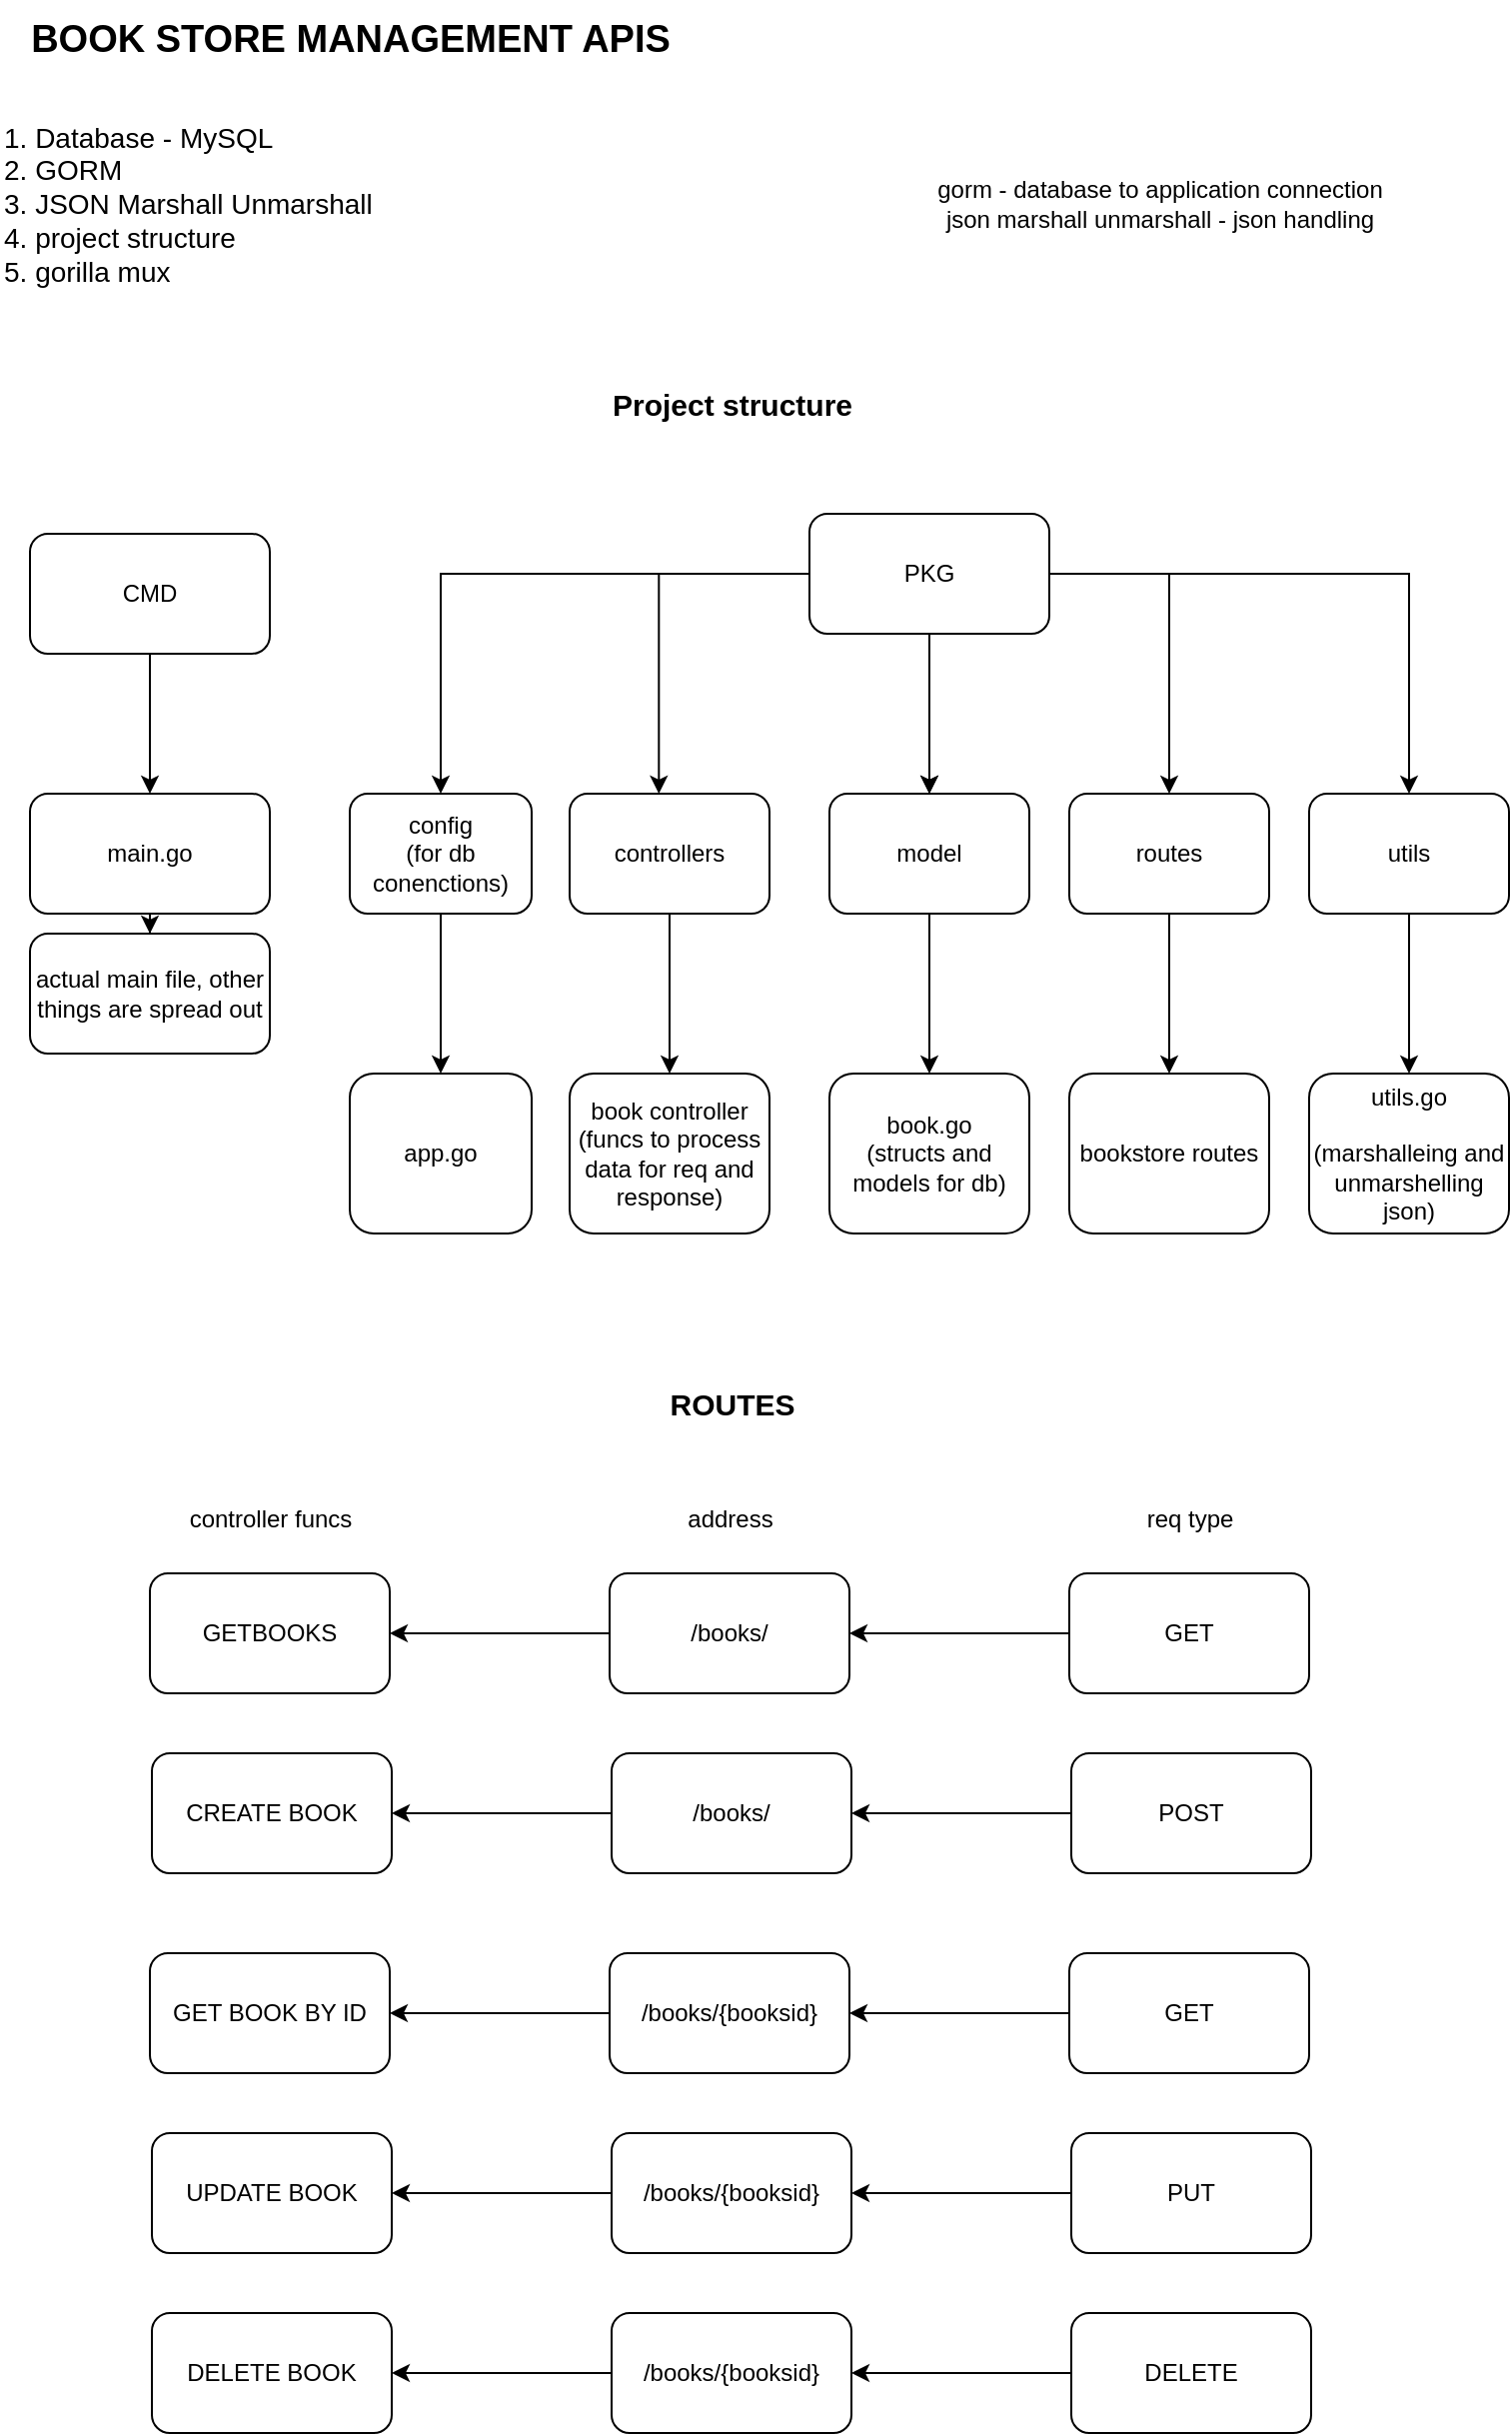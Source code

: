 <mxfile version="22.1.7" type="device">
  <diagram name="Page-1" id="EjIEJE88OJco58_nVkGU">
    <mxGraphModel dx="162" dy="534" grid="1" gridSize="10" guides="1" tooltips="1" connect="1" arrows="1" fold="1" page="1" pageScale="1" pageWidth="827" pageHeight="1169" math="0" shadow="0">
      <root>
        <mxCell id="0" />
        <mxCell id="1" parent="0" />
        <mxCell id="An5dM4AiJYA96wVUJIer-1" value="&lt;b&gt;&lt;font style=&quot;font-size: 19px;&quot;&gt;BOOK STORE MANAGEMENT APIS&lt;/font&gt;&lt;/b&gt;" style="text;html=1;align=center;verticalAlign=middle;resizable=0;points=[];autosize=1;strokeColor=none;fillColor=none;" vertex="1" parent="1">
          <mxGeometry x="880" y="73" width="340" height="40" as="geometry" />
        </mxCell>
        <mxCell id="An5dM4AiJYA96wVUJIer-3" value="&lt;font style=&quot;font-size: 14px;&quot;&gt;1. Database - MySQL&lt;br&gt;2. GORM&lt;br&gt;3. JSON Marshall Unmarshall&lt;br&gt;4. project structure&lt;br&gt;5. gorilla mux&lt;/font&gt;" style="text;html=1;align=left;verticalAlign=middle;resizable=0;points=[];autosize=1;strokeColor=none;fillColor=none;" vertex="1" parent="1">
          <mxGeometry x="875" y="125" width="210" height="100" as="geometry" />
        </mxCell>
        <mxCell id="An5dM4AiJYA96wVUJIer-4" value="&lt;b&gt;&lt;font style=&quot;font-size: 15px;&quot;&gt;Project structure&lt;/font&gt;&lt;/b&gt;" style="text;html=1;align=center;verticalAlign=middle;resizable=0;points=[];autosize=1;strokeColor=none;fillColor=none;" vertex="1" parent="1">
          <mxGeometry x="1171" y="260" width="140" height="30" as="geometry" />
        </mxCell>
        <mxCell id="An5dM4AiJYA96wVUJIer-7" value="" style="edgeStyle=orthogonalEdgeStyle;rounded=0;orthogonalLoop=1;jettySize=auto;html=1;" edge="1" parent="1" source="An5dM4AiJYA96wVUJIer-5" target="An5dM4AiJYA96wVUJIer-6">
          <mxGeometry relative="1" as="geometry" />
        </mxCell>
        <mxCell id="An5dM4AiJYA96wVUJIer-5" value="CMD" style="rounded=1;whiteSpace=wrap;html=1;" vertex="1" parent="1">
          <mxGeometry x="890" y="340" width="120" height="60" as="geometry" />
        </mxCell>
        <mxCell id="An5dM4AiJYA96wVUJIer-69" value="" style="edgeStyle=orthogonalEdgeStyle;rounded=0;orthogonalLoop=1;jettySize=auto;html=1;" edge="1" parent="1" source="An5dM4AiJYA96wVUJIer-6" target="An5dM4AiJYA96wVUJIer-68">
          <mxGeometry relative="1" as="geometry" />
        </mxCell>
        <mxCell id="An5dM4AiJYA96wVUJIer-6" value="main.go" style="rounded=1;whiteSpace=wrap;html=1;" vertex="1" parent="1">
          <mxGeometry x="890" y="470" width="120" height="60" as="geometry" />
        </mxCell>
        <mxCell id="An5dM4AiJYA96wVUJIer-10" value="" style="edgeStyle=orthogonalEdgeStyle;rounded=0;orthogonalLoop=1;jettySize=auto;html=1;" edge="1" parent="1" source="An5dM4AiJYA96wVUJIer-8" target="An5dM4AiJYA96wVUJIer-9">
          <mxGeometry relative="1" as="geometry" />
        </mxCell>
        <mxCell id="An5dM4AiJYA96wVUJIer-11" value="" style="edgeStyle=orthogonalEdgeStyle;rounded=0;orthogonalLoop=1;jettySize=auto;html=1;" edge="1" parent="1" source="An5dM4AiJYA96wVUJIer-8" target="An5dM4AiJYA96wVUJIer-9">
          <mxGeometry relative="1" as="geometry">
            <Array as="points">
              <mxPoint x="1340" y="470" />
            </Array>
          </mxGeometry>
        </mxCell>
        <mxCell id="An5dM4AiJYA96wVUJIer-23" style="edgeStyle=orthogonalEdgeStyle;rounded=0;orthogonalLoop=1;jettySize=auto;html=1;entryX=0.5;entryY=0;entryDx=0;entryDy=0;" edge="1" parent="1" source="An5dM4AiJYA96wVUJIer-8" target="An5dM4AiJYA96wVUJIer-13">
          <mxGeometry relative="1" as="geometry" />
        </mxCell>
        <mxCell id="An5dM4AiJYA96wVUJIer-24" style="edgeStyle=orthogonalEdgeStyle;rounded=0;orthogonalLoop=1;jettySize=auto;html=1;entryX=0.5;entryY=0;entryDx=0;entryDy=0;" edge="1" parent="1" source="An5dM4AiJYA96wVUJIer-8" target="An5dM4AiJYA96wVUJIer-22">
          <mxGeometry relative="1" as="geometry" />
        </mxCell>
        <mxCell id="An5dM4AiJYA96wVUJIer-8" value="PKG" style="rounded=1;whiteSpace=wrap;html=1;" vertex="1" parent="1">
          <mxGeometry x="1280" y="330" width="120" height="60" as="geometry" />
        </mxCell>
        <mxCell id="An5dM4AiJYA96wVUJIer-33" value="" style="edgeStyle=orthogonalEdgeStyle;rounded=0;orthogonalLoop=1;jettySize=auto;html=1;" edge="1" parent="1" source="An5dM4AiJYA96wVUJIer-9" target="An5dM4AiJYA96wVUJIer-32">
          <mxGeometry relative="1" as="geometry" />
        </mxCell>
        <mxCell id="An5dM4AiJYA96wVUJIer-9" value="model" style="rounded=1;whiteSpace=wrap;html=1;" vertex="1" parent="1">
          <mxGeometry x="1290" y="470" width="100" height="60" as="geometry" />
        </mxCell>
        <mxCell id="An5dM4AiJYA96wVUJIer-29" value="" style="edgeStyle=orthogonalEdgeStyle;rounded=0;orthogonalLoop=1;jettySize=auto;html=1;" edge="1" parent="1" source="An5dM4AiJYA96wVUJIer-13" target="An5dM4AiJYA96wVUJIer-28">
          <mxGeometry relative="1" as="geometry" />
        </mxCell>
        <mxCell id="An5dM4AiJYA96wVUJIer-13" value="config&lt;br&gt;(for db conenctions)" style="rounded=1;whiteSpace=wrap;html=1;" vertex="1" parent="1">
          <mxGeometry x="1050" y="470" width="91" height="60" as="geometry" />
        </mxCell>
        <mxCell id="An5dM4AiJYA96wVUJIer-31" value="" style="edgeStyle=orthogonalEdgeStyle;rounded=0;orthogonalLoop=1;jettySize=auto;html=1;" edge="1" parent="1" source="An5dM4AiJYA96wVUJIer-14" target="An5dM4AiJYA96wVUJIer-30">
          <mxGeometry relative="1" as="geometry" />
        </mxCell>
        <mxCell id="An5dM4AiJYA96wVUJIer-14" value="controllers" style="rounded=1;whiteSpace=wrap;html=1;" vertex="1" parent="1">
          <mxGeometry x="1160" y="470" width="100" height="60" as="geometry" />
        </mxCell>
        <mxCell id="An5dM4AiJYA96wVUJIer-35" value="" style="edgeStyle=orthogonalEdgeStyle;rounded=0;orthogonalLoop=1;jettySize=auto;html=1;" edge="1" parent="1" source="An5dM4AiJYA96wVUJIer-18" target="An5dM4AiJYA96wVUJIer-34">
          <mxGeometry relative="1" as="geometry" />
        </mxCell>
        <mxCell id="An5dM4AiJYA96wVUJIer-18" value="routes" style="rounded=1;whiteSpace=wrap;html=1;" vertex="1" parent="1">
          <mxGeometry x="1410" y="470" width="100" height="60" as="geometry" />
        </mxCell>
        <mxCell id="An5dM4AiJYA96wVUJIer-37" value="" style="edgeStyle=orthogonalEdgeStyle;rounded=0;orthogonalLoop=1;jettySize=auto;html=1;" edge="1" parent="1" source="An5dM4AiJYA96wVUJIer-22" target="An5dM4AiJYA96wVUJIer-36">
          <mxGeometry relative="1" as="geometry" />
        </mxCell>
        <mxCell id="An5dM4AiJYA96wVUJIer-22" value="utils" style="rounded=1;whiteSpace=wrap;html=1;" vertex="1" parent="1">
          <mxGeometry x="1530" y="470" width="100" height="60" as="geometry" />
        </mxCell>
        <mxCell id="An5dM4AiJYA96wVUJIer-26" value="" style="endArrow=classic;html=1;rounded=0;entryX=0.5;entryY=0;entryDx=0;entryDy=0;" edge="1" parent="1">
          <mxGeometry width="50" height="50" relative="1" as="geometry">
            <mxPoint x="1204.66" y="360" as="sourcePoint" />
            <mxPoint x="1204.66" y="470" as="targetPoint" />
          </mxGeometry>
        </mxCell>
        <mxCell id="An5dM4AiJYA96wVUJIer-27" value="" style="endArrow=classic;html=1;rounded=0;entryX=0.5;entryY=0;entryDx=0;entryDy=0;" edge="1" parent="1">
          <mxGeometry width="50" height="50" relative="1" as="geometry">
            <mxPoint x="1460" y="360" as="sourcePoint" />
            <mxPoint x="1460" y="470" as="targetPoint" />
          </mxGeometry>
        </mxCell>
        <mxCell id="An5dM4AiJYA96wVUJIer-28" value="app.go" style="rounded=1;whiteSpace=wrap;html=1;" vertex="1" parent="1">
          <mxGeometry x="1050" y="610" width="91" height="80" as="geometry" />
        </mxCell>
        <mxCell id="An5dM4AiJYA96wVUJIer-30" value="book controller&lt;br&gt;(funcs to process data for req and response)" style="rounded=1;whiteSpace=wrap;html=1;" vertex="1" parent="1">
          <mxGeometry x="1160" y="610" width="100" height="80" as="geometry" />
        </mxCell>
        <mxCell id="An5dM4AiJYA96wVUJIer-32" value="book.go&lt;br&gt;(structs and models for db)" style="rounded=1;whiteSpace=wrap;html=1;" vertex="1" parent="1">
          <mxGeometry x="1290" y="610" width="100" height="80" as="geometry" />
        </mxCell>
        <mxCell id="An5dM4AiJYA96wVUJIer-34" value="bookstore routes" style="rounded=1;whiteSpace=wrap;html=1;" vertex="1" parent="1">
          <mxGeometry x="1410" y="610" width="100" height="80" as="geometry" />
        </mxCell>
        <mxCell id="An5dM4AiJYA96wVUJIer-36" value="utils.go&lt;br&gt;&lt;br&gt;(marshalleing and unmarshelling json)" style="rounded=1;whiteSpace=wrap;html=1;" vertex="1" parent="1">
          <mxGeometry x="1530" y="610" width="100" height="80" as="geometry" />
        </mxCell>
        <mxCell id="An5dM4AiJYA96wVUJIer-38" value="&lt;b&gt;&lt;font style=&quot;font-size: 15px;&quot;&gt;ROUTES&lt;/font&gt;&lt;/b&gt;" style="text;html=1;align=center;verticalAlign=middle;resizable=0;points=[];autosize=1;strokeColor=none;fillColor=none;" vertex="1" parent="1">
          <mxGeometry x="1196" y="760" width="90" height="30" as="geometry" />
        </mxCell>
        <mxCell id="An5dM4AiJYA96wVUJIer-39" value="controller funcs" style="text;html=1;align=center;verticalAlign=middle;resizable=0;points=[];autosize=1;strokeColor=none;fillColor=none;" vertex="1" parent="1">
          <mxGeometry x="960" y="818" width="100" height="30" as="geometry" />
        </mxCell>
        <mxCell id="An5dM4AiJYA96wVUJIer-40" value="address" style="text;html=1;align=center;verticalAlign=middle;resizable=0;points=[];autosize=1;strokeColor=none;fillColor=none;" vertex="1" parent="1">
          <mxGeometry x="1205" y="818" width="70" height="30" as="geometry" />
        </mxCell>
        <mxCell id="An5dM4AiJYA96wVUJIer-41" value="req type" style="text;html=1;align=center;verticalAlign=middle;resizable=0;points=[];autosize=1;strokeColor=none;fillColor=none;" vertex="1" parent="1">
          <mxGeometry x="1435" y="818" width="70" height="30" as="geometry" />
        </mxCell>
        <mxCell id="An5dM4AiJYA96wVUJIer-42" value="GETBOOKS" style="rounded=1;whiteSpace=wrap;html=1;" vertex="1" parent="1">
          <mxGeometry x="950" y="860" width="120" height="60" as="geometry" />
        </mxCell>
        <mxCell id="An5dM4AiJYA96wVUJIer-46" style="edgeStyle=orthogonalEdgeStyle;rounded=0;orthogonalLoop=1;jettySize=auto;html=1;entryX=1;entryY=0.5;entryDx=0;entryDy=0;" edge="1" parent="1" source="An5dM4AiJYA96wVUJIer-43" target="An5dM4AiJYA96wVUJIer-42">
          <mxGeometry relative="1" as="geometry" />
        </mxCell>
        <mxCell id="An5dM4AiJYA96wVUJIer-43" value="/books/" style="rounded=1;whiteSpace=wrap;html=1;" vertex="1" parent="1">
          <mxGeometry x="1180" y="860" width="120" height="60" as="geometry" />
        </mxCell>
        <mxCell id="An5dM4AiJYA96wVUJIer-45" style="edgeStyle=orthogonalEdgeStyle;rounded=0;orthogonalLoop=1;jettySize=auto;html=1;" edge="1" parent="1" source="An5dM4AiJYA96wVUJIer-44" target="An5dM4AiJYA96wVUJIer-43">
          <mxGeometry relative="1" as="geometry" />
        </mxCell>
        <mxCell id="An5dM4AiJYA96wVUJIer-44" value="GET" style="rounded=1;whiteSpace=wrap;html=1;" vertex="1" parent="1">
          <mxGeometry x="1410" y="860" width="120" height="60" as="geometry" />
        </mxCell>
        <mxCell id="An5dM4AiJYA96wVUJIer-47" value="CREATE BOOK" style="rounded=1;whiteSpace=wrap;html=1;" vertex="1" parent="1">
          <mxGeometry x="951" y="950" width="120" height="60" as="geometry" />
        </mxCell>
        <mxCell id="An5dM4AiJYA96wVUJIer-48" style="edgeStyle=orthogonalEdgeStyle;rounded=0;orthogonalLoop=1;jettySize=auto;html=1;entryX=1;entryY=0.5;entryDx=0;entryDy=0;" edge="1" parent="1" source="An5dM4AiJYA96wVUJIer-49" target="An5dM4AiJYA96wVUJIer-47">
          <mxGeometry relative="1" as="geometry" />
        </mxCell>
        <mxCell id="An5dM4AiJYA96wVUJIer-49" value="/books/" style="rounded=1;whiteSpace=wrap;html=1;" vertex="1" parent="1">
          <mxGeometry x="1181" y="950" width="120" height="60" as="geometry" />
        </mxCell>
        <mxCell id="An5dM4AiJYA96wVUJIer-50" style="edgeStyle=orthogonalEdgeStyle;rounded=0;orthogonalLoop=1;jettySize=auto;html=1;" edge="1" parent="1" source="An5dM4AiJYA96wVUJIer-51" target="An5dM4AiJYA96wVUJIer-49">
          <mxGeometry relative="1" as="geometry" />
        </mxCell>
        <mxCell id="An5dM4AiJYA96wVUJIer-51" value="POST" style="rounded=1;whiteSpace=wrap;html=1;" vertex="1" parent="1">
          <mxGeometry x="1411" y="950" width="120" height="60" as="geometry" />
        </mxCell>
        <mxCell id="An5dM4AiJYA96wVUJIer-52" value="GET BOOK BY ID" style="rounded=1;whiteSpace=wrap;html=1;" vertex="1" parent="1">
          <mxGeometry x="950" y="1050" width="120" height="60" as="geometry" />
        </mxCell>
        <mxCell id="An5dM4AiJYA96wVUJIer-53" style="edgeStyle=orthogonalEdgeStyle;rounded=0;orthogonalLoop=1;jettySize=auto;html=1;entryX=1;entryY=0.5;entryDx=0;entryDy=0;" edge="1" parent="1" source="An5dM4AiJYA96wVUJIer-54" target="An5dM4AiJYA96wVUJIer-52">
          <mxGeometry relative="1" as="geometry" />
        </mxCell>
        <mxCell id="An5dM4AiJYA96wVUJIer-54" value="/books/{booksid}" style="rounded=1;whiteSpace=wrap;html=1;" vertex="1" parent="1">
          <mxGeometry x="1180" y="1050" width="120" height="60" as="geometry" />
        </mxCell>
        <mxCell id="An5dM4AiJYA96wVUJIer-55" style="edgeStyle=orthogonalEdgeStyle;rounded=0;orthogonalLoop=1;jettySize=auto;html=1;" edge="1" parent="1" source="An5dM4AiJYA96wVUJIer-56" target="An5dM4AiJYA96wVUJIer-54">
          <mxGeometry relative="1" as="geometry" />
        </mxCell>
        <mxCell id="An5dM4AiJYA96wVUJIer-56" value="GET" style="rounded=1;whiteSpace=wrap;html=1;" vertex="1" parent="1">
          <mxGeometry x="1410" y="1050" width="120" height="60" as="geometry" />
        </mxCell>
        <mxCell id="An5dM4AiJYA96wVUJIer-57" value="UPDATE BOOK" style="rounded=1;whiteSpace=wrap;html=1;" vertex="1" parent="1">
          <mxGeometry x="951" y="1140" width="120" height="60" as="geometry" />
        </mxCell>
        <mxCell id="An5dM4AiJYA96wVUJIer-58" style="edgeStyle=orthogonalEdgeStyle;rounded=0;orthogonalLoop=1;jettySize=auto;html=1;entryX=1;entryY=0.5;entryDx=0;entryDy=0;" edge="1" parent="1" source="An5dM4AiJYA96wVUJIer-59" target="An5dM4AiJYA96wVUJIer-57">
          <mxGeometry relative="1" as="geometry" />
        </mxCell>
        <mxCell id="An5dM4AiJYA96wVUJIer-59" value="/books/{booksid}" style="rounded=1;whiteSpace=wrap;html=1;" vertex="1" parent="1">
          <mxGeometry x="1181" y="1140" width="120" height="60" as="geometry" />
        </mxCell>
        <mxCell id="An5dM4AiJYA96wVUJIer-60" style="edgeStyle=orthogonalEdgeStyle;rounded=0;orthogonalLoop=1;jettySize=auto;html=1;" edge="1" parent="1" source="An5dM4AiJYA96wVUJIer-61" target="An5dM4AiJYA96wVUJIer-59">
          <mxGeometry relative="1" as="geometry" />
        </mxCell>
        <mxCell id="An5dM4AiJYA96wVUJIer-61" value="PUT" style="rounded=1;whiteSpace=wrap;html=1;" vertex="1" parent="1">
          <mxGeometry x="1411" y="1140" width="120" height="60" as="geometry" />
        </mxCell>
        <mxCell id="An5dM4AiJYA96wVUJIer-62" value="DELETE BOOK" style="rounded=1;whiteSpace=wrap;html=1;" vertex="1" parent="1">
          <mxGeometry x="951" y="1230" width="120" height="60" as="geometry" />
        </mxCell>
        <mxCell id="An5dM4AiJYA96wVUJIer-63" style="edgeStyle=orthogonalEdgeStyle;rounded=0;orthogonalLoop=1;jettySize=auto;html=1;entryX=1;entryY=0.5;entryDx=0;entryDy=0;" edge="1" parent="1" source="An5dM4AiJYA96wVUJIer-64" target="An5dM4AiJYA96wVUJIer-62">
          <mxGeometry relative="1" as="geometry" />
        </mxCell>
        <mxCell id="An5dM4AiJYA96wVUJIer-64" value="/books/{booksid}" style="rounded=1;whiteSpace=wrap;html=1;" vertex="1" parent="1">
          <mxGeometry x="1181" y="1230" width="120" height="60" as="geometry" />
        </mxCell>
        <mxCell id="An5dM4AiJYA96wVUJIer-65" style="edgeStyle=orthogonalEdgeStyle;rounded=0;orthogonalLoop=1;jettySize=auto;html=1;" edge="1" parent="1" source="An5dM4AiJYA96wVUJIer-66" target="An5dM4AiJYA96wVUJIer-64">
          <mxGeometry relative="1" as="geometry" />
        </mxCell>
        <mxCell id="An5dM4AiJYA96wVUJIer-66" value="DELETE" style="rounded=1;whiteSpace=wrap;html=1;" vertex="1" parent="1">
          <mxGeometry x="1411" y="1230" width="120" height="60" as="geometry" />
        </mxCell>
        <mxCell id="An5dM4AiJYA96wVUJIer-67" value="gorm - database to application connection&lt;br&gt;json marshall unmarshall - json handling" style="text;html=1;align=center;verticalAlign=middle;resizable=0;points=[];autosize=1;strokeColor=none;fillColor=none;" vertex="1" parent="1">
          <mxGeometry x="1330" y="155" width="250" height="40" as="geometry" />
        </mxCell>
        <mxCell id="An5dM4AiJYA96wVUJIer-68" value="actual main file, other things are spread out" style="rounded=1;whiteSpace=wrap;html=1;" vertex="1" parent="1">
          <mxGeometry x="890" y="540" width="120" height="60" as="geometry" />
        </mxCell>
      </root>
    </mxGraphModel>
  </diagram>
</mxfile>
